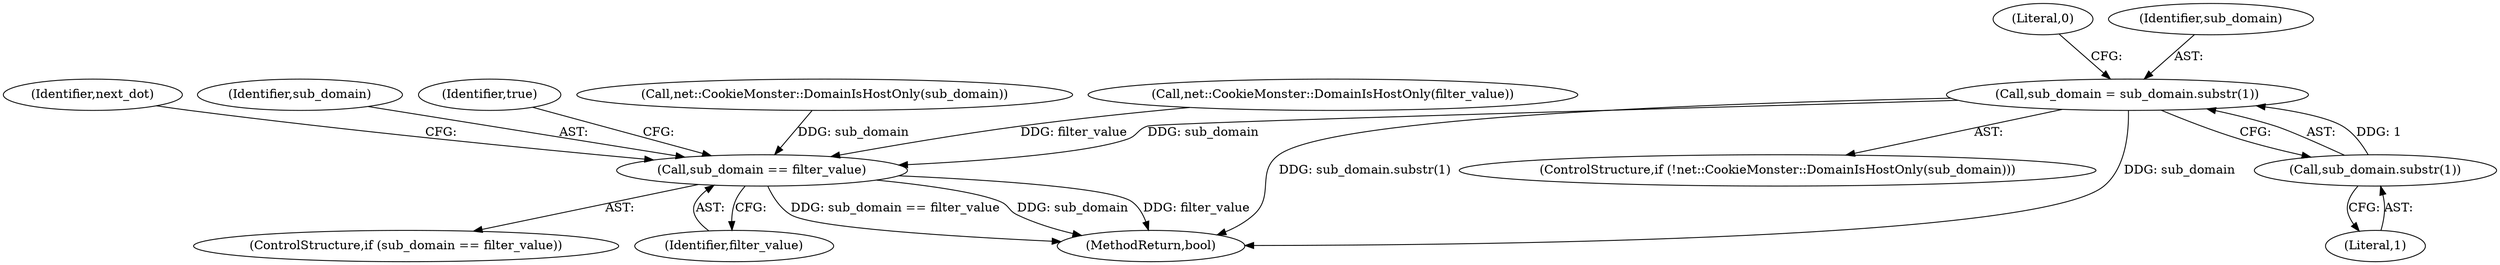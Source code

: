 digraph "0_Chrome_b7e899141194fa27d55a990e38ae8bdcc5183a90_9@API" {
"1000131" [label="(Call,sub_domain = sub_domain.substr(1))"];
"1000133" [label="(Call,sub_domain.substr(1))"];
"1000144" [label="(Call,sub_domain == filter_value)"];
"1000160" [label="(MethodReturn,bool)"];
"1000134" [label="(Literal,1)"];
"1000151" [label="(Identifier,next_dot)"];
"1000131" [label="(Call,sub_domain = sub_domain.substr(1))"];
"1000145" [label="(Identifier,sub_domain)"];
"1000148" [label="(Identifier,true)"];
"1000133" [label="(Call,sub_domain.substr(1))"];
"1000129" [label="(Call,net::CookieMonster::DomainIsHostOnly(sub_domain))"];
"1000121" [label="(Call,net::CookieMonster::DomainIsHostOnly(filter_value))"];
"1000146" [label="(Identifier,filter_value)"];
"1000144" [label="(Call,sub_domain == filter_value)"];
"1000137" [label="(Literal,0)"];
"1000143" [label="(ControlStructure,if (sub_domain == filter_value))"];
"1000127" [label="(ControlStructure,if (!net::CookieMonster::DomainIsHostOnly(sub_domain)))"];
"1000132" [label="(Identifier,sub_domain)"];
"1000131" -> "1000127"  [label="AST: "];
"1000131" -> "1000133"  [label="CFG: "];
"1000132" -> "1000131"  [label="AST: "];
"1000133" -> "1000131"  [label="AST: "];
"1000137" -> "1000131"  [label="CFG: "];
"1000131" -> "1000160"  [label="DDG: sub_domain.substr(1)"];
"1000131" -> "1000160"  [label="DDG: sub_domain"];
"1000133" -> "1000131"  [label="DDG: 1"];
"1000131" -> "1000144"  [label="DDG: sub_domain"];
"1000133" -> "1000134"  [label="CFG: "];
"1000134" -> "1000133"  [label="AST: "];
"1000144" -> "1000143"  [label="AST: "];
"1000144" -> "1000146"  [label="CFG: "];
"1000145" -> "1000144"  [label="AST: "];
"1000146" -> "1000144"  [label="AST: "];
"1000148" -> "1000144"  [label="CFG: "];
"1000151" -> "1000144"  [label="CFG: "];
"1000144" -> "1000160"  [label="DDG: filter_value"];
"1000144" -> "1000160"  [label="DDG: sub_domain == filter_value"];
"1000144" -> "1000160"  [label="DDG: sub_domain"];
"1000129" -> "1000144"  [label="DDG: sub_domain"];
"1000121" -> "1000144"  [label="DDG: filter_value"];
}
